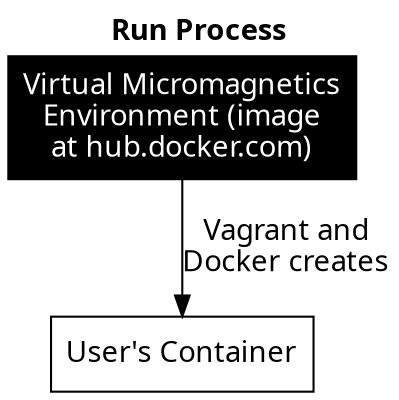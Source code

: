 digraph "run-process" {
    margin=0

    // Add title
    fontname="verdana bold"
    labelloc = "t"
    label = "Run Process"

    // Define nodes and style
    node [fillcolor=black, fontcolor=white, fontname="verdana",
          margin="0.1, 0.1", rankdir="UD", shape=rect, style=filled]
    d [label="Virtual Micromagnetics\nEnvironment (image\nat hub.docker.com)"]
    e [label="User's Container", fillcolor=white fontcolor=black]

    // Define edges and style
    edge [fontname="verdana"]
    d -> e [label="Vagrant and\nDocker creates"]
}